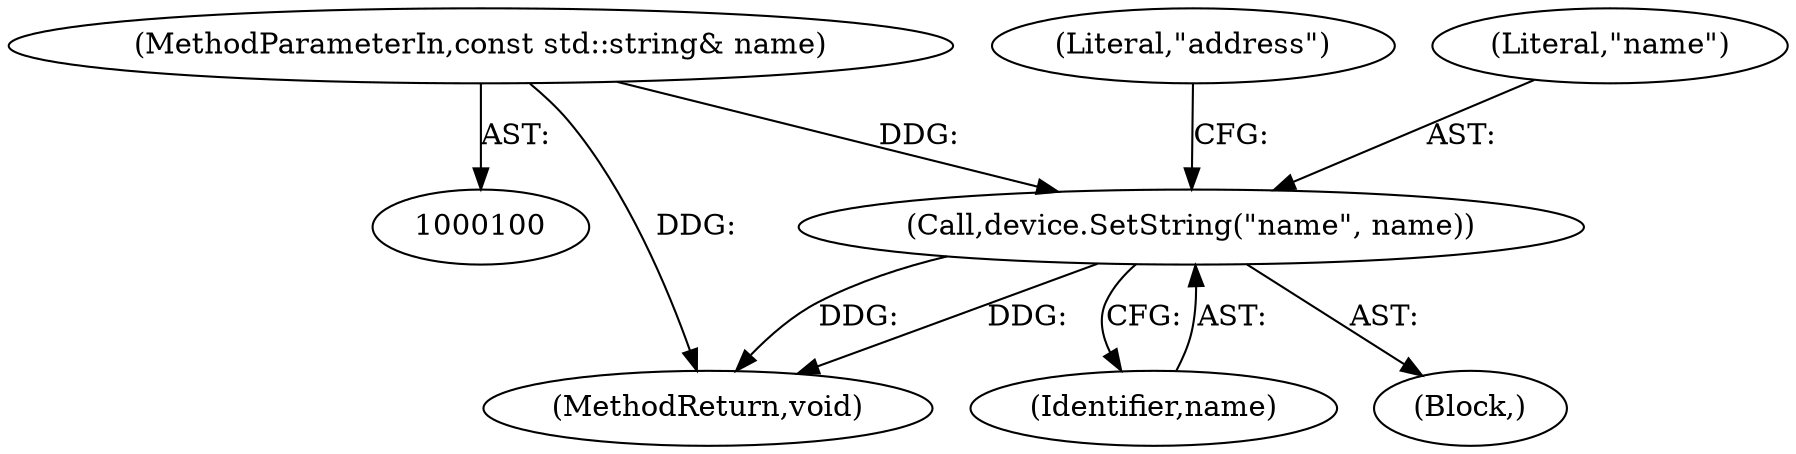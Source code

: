 digraph "1_Chrome_0a38f71865b63025dce4de1f8cca71979c48d14d_3@del" {
"1000108" [label="(Call,device.SetString(\"name\", name))"];
"1000101" [label="(MethodParameterIn,const std::string& name)"];
"1000106" [label="(Block,)"];
"1000126" [label="(MethodReturn,void)"];
"1000108" [label="(Call,device.SetString(\"name\", name))"];
"1000110" [label="(Identifier,name)"];
"1000112" [label="(Literal,\"address\")"];
"1000109" [label="(Literal,\"name\")"];
"1000101" [label="(MethodParameterIn,const std::string& name)"];
"1000108" -> "1000106"  [label="AST: "];
"1000108" -> "1000110"  [label="CFG: "];
"1000109" -> "1000108"  [label="AST: "];
"1000110" -> "1000108"  [label="AST: "];
"1000112" -> "1000108"  [label="CFG: "];
"1000108" -> "1000126"  [label="DDG: "];
"1000108" -> "1000126"  [label="DDG: "];
"1000101" -> "1000108"  [label="DDG: "];
"1000101" -> "1000100"  [label="AST: "];
"1000101" -> "1000126"  [label="DDG: "];
}
